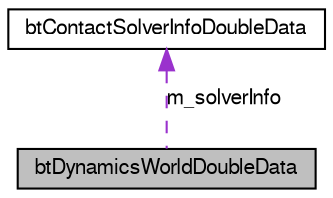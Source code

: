 digraph G
{
  bgcolor="transparent";
  edge [fontname="FreeSans",fontsize=10,labelfontname="FreeSans",labelfontsize=10];
  node [fontname="FreeSans",fontsize=10,shape=record];
  Node1 [label="btDynamicsWorldDoubleData",height=0.2,width=0.4,color="black", fillcolor="grey75", style="filled" fontcolor="black"];
  Node2 -> Node1 [dir=back,color="darkorchid3",fontsize=10,style="dashed",label="m_solverInfo"];
  Node2 [label="btContactSolverInfoDoubleData",height=0.2,width=0.4,color="black",URL="$structbt_contact_solver_info_double_data.html",tooltip="do not change those serialization structures, it requires an updated sBulletDNAstr/sBulletDNAstr64..."];
}
